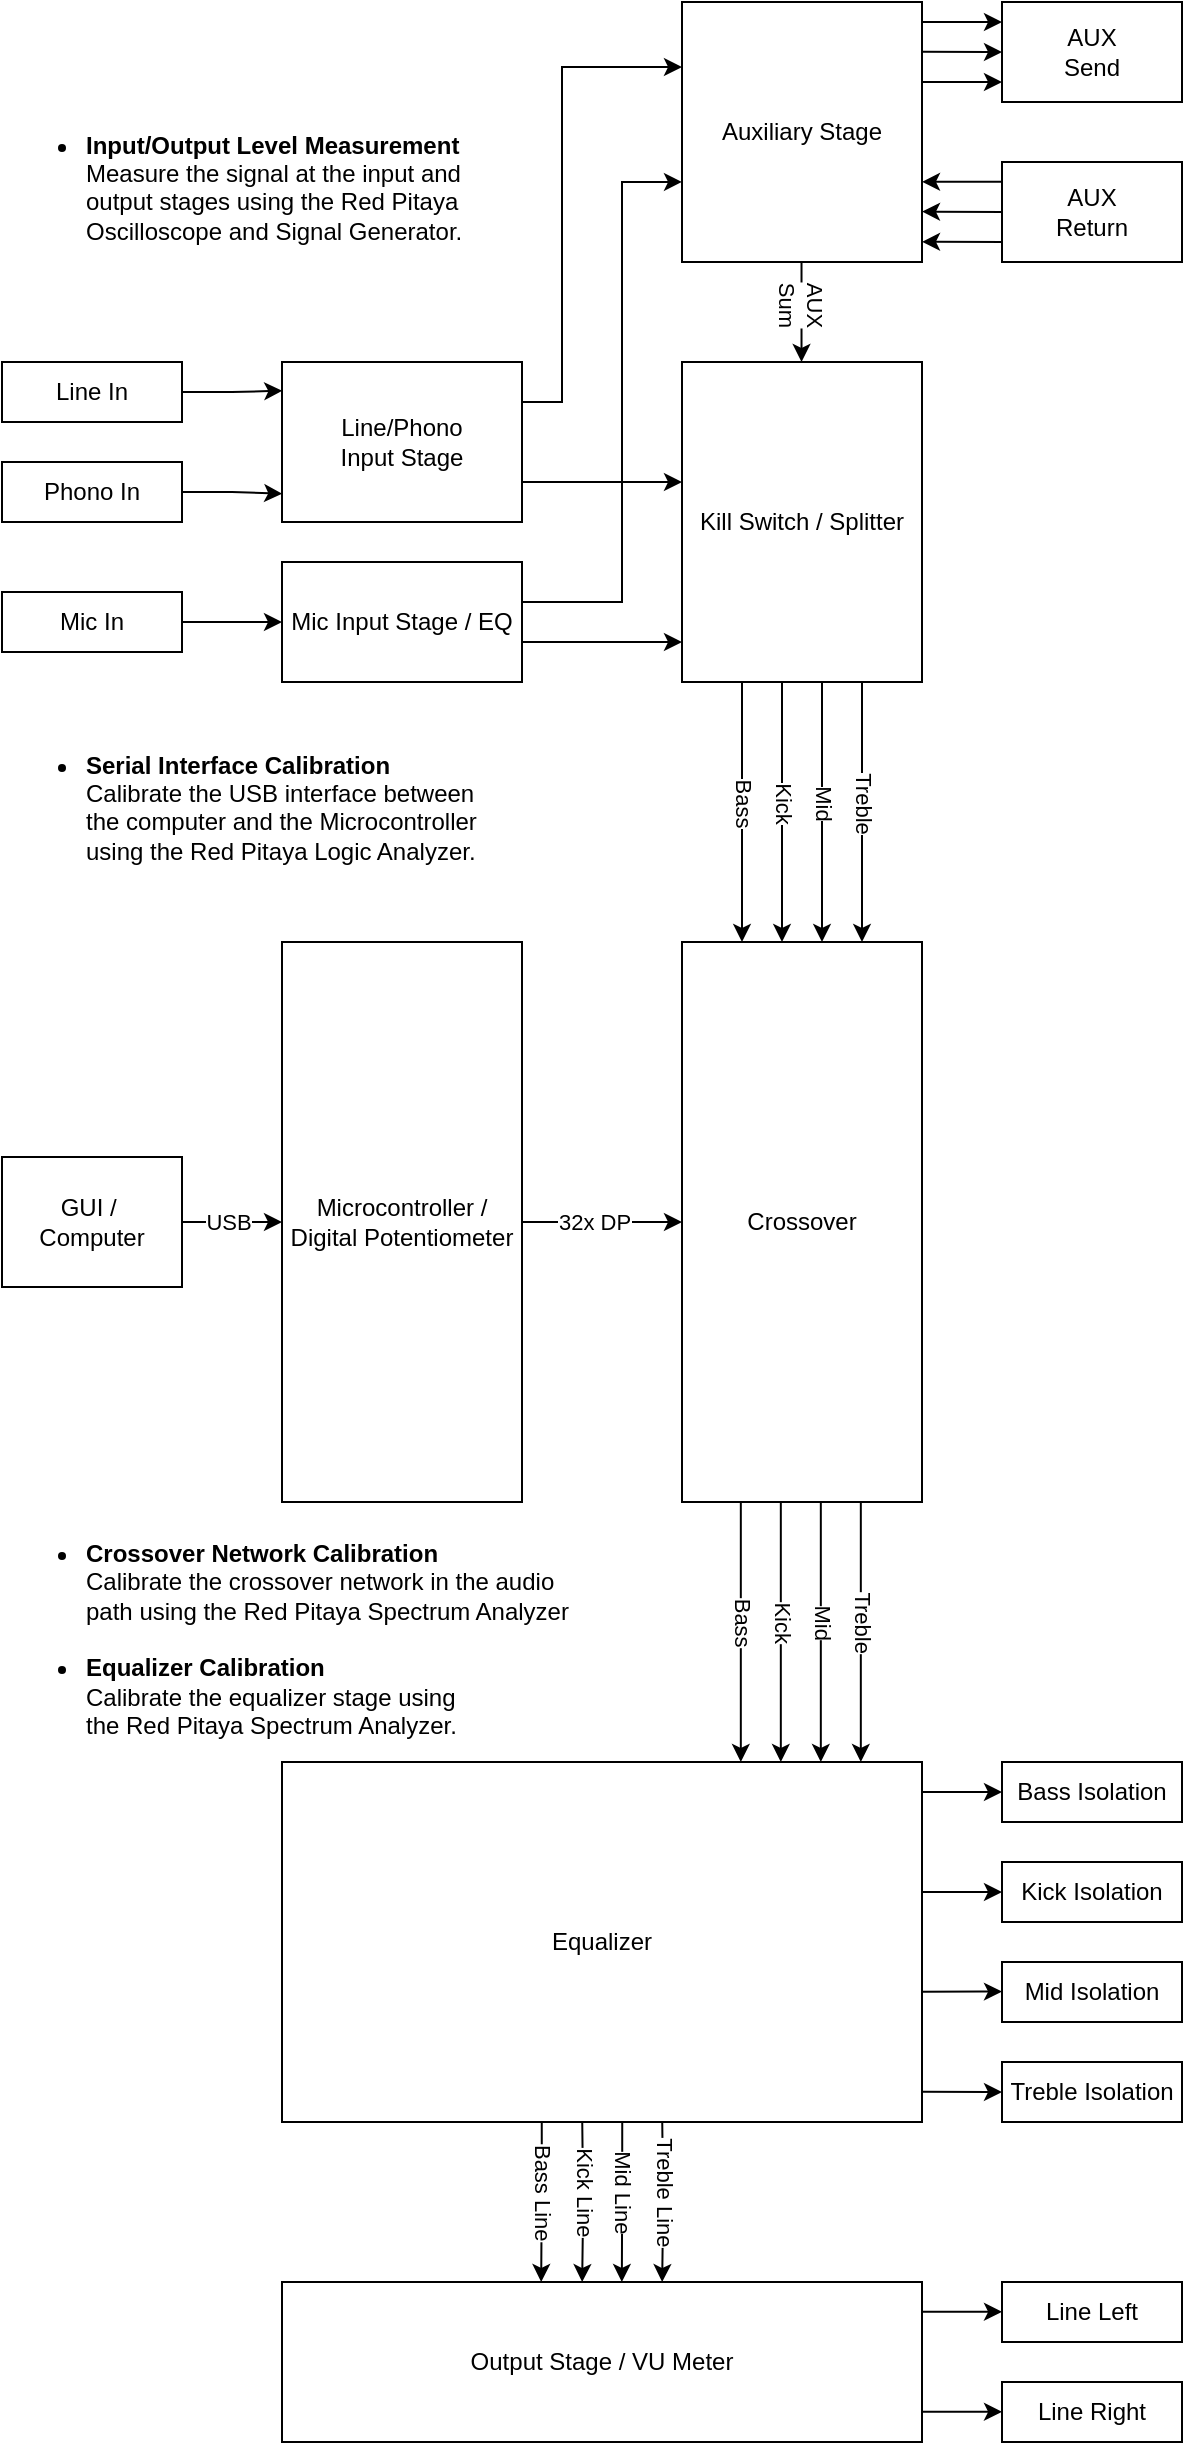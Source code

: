 <mxfile version="23.1.5" type="device">
  <diagram id="jxP2lz2wRCVgSaz3puim" name="Seite-1">
    <mxGraphModel dx="1434" dy="964" grid="1" gridSize="10" guides="1" tooltips="1" connect="1" arrows="1" fold="1" page="1" pageScale="1" pageWidth="827" pageHeight="1300" math="0" shadow="0">
      <root>
        <mxCell id="0" />
        <mxCell id="1" parent="0" />
        <mxCell id="EJfDLHVy8dq6VVgnGaEE-44" style="edgeStyle=orthogonalEdgeStyle;rounded=0;orthogonalLoop=1;jettySize=auto;html=1;exitX=1;exitY=0.25;exitDx=0;exitDy=0;entryX=0;entryY=0.25;entryDx=0;entryDy=0;" parent="1" source="u0j348jdfoMHpP_zHssR-1" target="EJfDLHVy8dq6VVgnGaEE-1" edge="1">
          <mxGeometry relative="1" as="geometry">
            <Array as="points">
              <mxPoint x="370" y="250" />
              <mxPoint x="370" y="82" />
            </Array>
          </mxGeometry>
        </mxCell>
        <mxCell id="u0j348jdfoMHpP_zHssR-1" value="Line/Phono &lt;br&gt;Input Stage" style="rounded=0;whiteSpace=wrap;html=1;" parent="1" vertex="1">
          <mxGeometry x="230" y="230" width="120" height="80" as="geometry" />
        </mxCell>
        <mxCell id="u0j348jdfoMHpP_zHssR-2" value="Line In" style="rounded=0;whiteSpace=wrap;html=1;" parent="1" vertex="1">
          <mxGeometry x="90" y="230" width="90" height="30" as="geometry" />
        </mxCell>
        <mxCell id="u0j348jdfoMHpP_zHssR-3" value="Phono In" style="rounded=0;whiteSpace=wrap;html=1;" parent="1" vertex="1">
          <mxGeometry x="90" y="280" width="90" height="30" as="geometry" />
        </mxCell>
        <mxCell id="u0j348jdfoMHpP_zHssR-13" style="edgeStyle=orthogonalEdgeStyle;rounded=0;orthogonalLoop=1;jettySize=auto;html=1;exitX=1;exitY=0.5;exitDx=0;exitDy=0;entryX=0;entryY=0.5;entryDx=0;entryDy=0;" parent="1" source="u0j348jdfoMHpP_zHssR-4" target="u0j348jdfoMHpP_zHssR-12" edge="1">
          <mxGeometry relative="1" as="geometry" />
        </mxCell>
        <mxCell id="u0j348jdfoMHpP_zHssR-4" value="Mic In" style="rounded=0;whiteSpace=wrap;html=1;" parent="1" vertex="1">
          <mxGeometry x="90" y="345" width="90" height="30" as="geometry" />
        </mxCell>
        <mxCell id="u0j348jdfoMHpP_zHssR-5" style="edgeStyle=orthogonalEdgeStyle;rounded=0;orthogonalLoop=1;jettySize=auto;html=1;exitX=0.5;exitY=1;exitDx=0;exitDy=0;" parent="1" source="u0j348jdfoMHpP_zHssR-1" target="u0j348jdfoMHpP_zHssR-1" edge="1">
          <mxGeometry relative="1" as="geometry" />
        </mxCell>
        <mxCell id="u0j348jdfoMHpP_zHssR-9" style="edgeStyle=orthogonalEdgeStyle;rounded=0;orthogonalLoop=1;jettySize=auto;html=1;exitX=0.5;exitY=1;exitDx=0;exitDy=0;" parent="1" source="u0j348jdfoMHpP_zHssR-1" target="u0j348jdfoMHpP_zHssR-1" edge="1">
          <mxGeometry relative="1" as="geometry" />
        </mxCell>
        <mxCell id="u0j348jdfoMHpP_zHssR-10" style="edgeStyle=orthogonalEdgeStyle;rounded=0;orthogonalLoop=1;jettySize=auto;html=1;exitX=1;exitY=0.5;exitDx=0;exitDy=0;entryX=0.001;entryY=0.18;entryDx=0;entryDy=0;entryPerimeter=0;" parent="1" source="u0j348jdfoMHpP_zHssR-2" target="u0j348jdfoMHpP_zHssR-1" edge="1">
          <mxGeometry relative="1" as="geometry" />
        </mxCell>
        <mxCell id="u0j348jdfoMHpP_zHssR-11" style="edgeStyle=orthogonalEdgeStyle;rounded=0;orthogonalLoop=1;jettySize=auto;html=1;exitX=1;exitY=0.5;exitDx=0;exitDy=0;entryX=0.001;entryY=0.823;entryDx=0;entryDy=0;entryPerimeter=0;" parent="1" source="u0j348jdfoMHpP_zHssR-3" target="u0j348jdfoMHpP_zHssR-1" edge="1">
          <mxGeometry relative="1" as="geometry" />
        </mxCell>
        <mxCell id="u0j348jdfoMHpP_zHssR-12" value="Mic Input Stage / EQ" style="rounded=0;whiteSpace=wrap;html=1;" parent="1" vertex="1">
          <mxGeometry x="230" y="330" width="120" height="60" as="geometry" />
        </mxCell>
        <mxCell id="u0j348jdfoMHpP_zHssR-14" value="Kill Switch / Splitter" style="rounded=0;whiteSpace=wrap;html=1;" parent="1" vertex="1">
          <mxGeometry x="430" y="230" width="120" height="160" as="geometry" />
        </mxCell>
        <mxCell id="u0j348jdfoMHpP_zHssR-17" value="Crossover" style="rounded=0;whiteSpace=wrap;html=1;" parent="1" vertex="1">
          <mxGeometry x="430" y="520" width="120" height="280" as="geometry" />
        </mxCell>
        <mxCell id="u0j348jdfoMHpP_zHssR-28" style="edgeStyle=orthogonalEdgeStyle;rounded=0;orthogonalLoop=1;jettySize=auto;html=1;exitX=1;exitY=0.5;exitDx=0;exitDy=0;entryX=0;entryY=0.5;entryDx=0;entryDy=0;" parent="1" source="u0j348jdfoMHpP_zHssR-20" target="u0j348jdfoMHpP_zHssR-17" edge="1">
          <mxGeometry relative="1" as="geometry" />
        </mxCell>
        <mxCell id="u0j348jdfoMHpP_zHssR-52" value="32x DP" style="edgeLabel;html=1;align=center;verticalAlign=middle;resizable=0;points=[];" parent="u0j348jdfoMHpP_zHssR-28" vertex="1" connectable="0">
          <mxGeometry x="-0.258" relative="1" as="geometry">
            <mxPoint x="6" as="offset" />
          </mxGeometry>
        </mxCell>
        <mxCell id="u0j348jdfoMHpP_zHssR-20" value="Microcontroller / &lt;br&gt;Digital Potentiometer" style="rounded=0;whiteSpace=wrap;html=1;" parent="1" vertex="1">
          <mxGeometry x="230" y="520" width="120" height="280" as="geometry" />
        </mxCell>
        <mxCell id="u0j348jdfoMHpP_zHssR-44" style="edgeStyle=orthogonalEdgeStyle;rounded=0;orthogonalLoop=1;jettySize=auto;html=1;exitX=0.5;exitY=1;exitDx=0;exitDy=0;entryX=0.75;entryY=0;entryDx=0;entryDy=0;" parent="1" edge="1">
          <mxGeometry relative="1" as="geometry">
            <mxPoint x="520" y="390" as="sourcePoint" />
            <mxPoint x="520" y="520" as="targetPoint" />
          </mxGeometry>
        </mxCell>
        <mxCell id="u0j348jdfoMHpP_zHssR-51" value="Treble" style="edgeLabel;html=1;align=center;verticalAlign=middle;resizable=0;points=[];rotation=90;fontSize=11;" parent="u0j348jdfoMHpP_zHssR-44" vertex="1" connectable="0">
          <mxGeometry x="-0.311" y="1" relative="1" as="geometry">
            <mxPoint y="15" as="offset" />
          </mxGeometry>
        </mxCell>
        <mxCell id="u0j348jdfoMHpP_zHssR-76" style="edgeStyle=orthogonalEdgeStyle;rounded=0;orthogonalLoop=1;jettySize=auto;html=1;entryX=0;entryY=0.5;entryDx=0;entryDy=0;" parent="1" source="u0j348jdfoMHpP_zHssR-59" target="u0j348jdfoMHpP_zHssR-70" edge="1">
          <mxGeometry relative="1" as="geometry">
            <Array as="points">
              <mxPoint x="560" y="945" />
              <mxPoint x="560" y="945" />
            </Array>
          </mxGeometry>
        </mxCell>
        <mxCell id="u0j348jdfoMHpP_zHssR-77" style="edgeStyle=orthogonalEdgeStyle;rounded=0;orthogonalLoop=1;jettySize=auto;html=1;exitX=1;exitY=0.5;exitDx=0;exitDy=0;entryX=0;entryY=0.5;entryDx=0;entryDy=0;" parent="1" source="u0j348jdfoMHpP_zHssR-59" target="u0j348jdfoMHpP_zHssR-71" edge="1">
          <mxGeometry relative="1" as="geometry">
            <Array as="points">
              <mxPoint x="550" y="995" />
            </Array>
          </mxGeometry>
        </mxCell>
        <mxCell id="u0j348jdfoMHpP_zHssR-59" value="Equalizer" style="rounded=0;whiteSpace=wrap;html=1;verticalAlign=middle;horizontal=1;" parent="1" vertex="1">
          <mxGeometry x="230" y="930" width="320" height="180" as="geometry" />
        </mxCell>
        <mxCell id="u0j348jdfoMHpP_zHssR-70" value="Bass&amp;nbsp;Isolation" style="rounded=0;whiteSpace=wrap;html=1;" parent="1" vertex="1">
          <mxGeometry x="590" y="930" width="90" height="30" as="geometry" />
        </mxCell>
        <mxCell id="u0j348jdfoMHpP_zHssR-71" value="Kick&amp;nbsp;Isolation" style="rounded=0;whiteSpace=wrap;html=1;" parent="1" vertex="1">
          <mxGeometry x="590" y="980" width="90" height="30" as="geometry" />
        </mxCell>
        <mxCell id="u0j348jdfoMHpP_zHssR-72" value="Mid&amp;nbsp;Isolation" style="rounded=0;whiteSpace=wrap;html=1;" parent="1" vertex="1">
          <mxGeometry x="590" y="1030" width="90" height="30" as="geometry" />
        </mxCell>
        <mxCell id="u0j348jdfoMHpP_zHssR-84" value="Treble&amp;nbsp;Isolation" style="rounded=0;whiteSpace=wrap;html=1;" parent="1" vertex="1">
          <mxGeometry x="590" y="1080" width="90" height="30" as="geometry" />
        </mxCell>
        <mxCell id="u0j348jdfoMHpP_zHssR-171" value="" style="endArrow=classic;html=1;rounded=0;exitX=1;exitY=0.638;exitDx=0;exitDy=0;exitPerimeter=0;" parent="1" source="u0j348jdfoMHpP_zHssR-59" edge="1">
          <mxGeometry width="50" height="50" relative="1" as="geometry">
            <mxPoint x="560.12" y="1045.17" as="sourcePoint" />
            <mxPoint x="590" y="1044.81" as="targetPoint" />
            <Array as="points">
              <mxPoint x="580" y="1044.81" />
            </Array>
          </mxGeometry>
        </mxCell>
        <mxCell id="u0j348jdfoMHpP_zHssR-172" value="" style="endArrow=classic;html=1;rounded=0;exitX=1.001;exitY=0.412;exitDx=0;exitDy=0;exitPerimeter=0;entryX=0;entryY=0.5;entryDx=0;entryDy=0;" parent="1" target="u0j348jdfoMHpP_zHssR-84" edge="1">
          <mxGeometry width="50" height="50" relative="1" as="geometry">
            <mxPoint x="550" y="1094.92" as="sourcePoint" />
            <mxPoint x="580" y="1094.92" as="targetPoint" />
          </mxGeometry>
        </mxCell>
        <mxCell id="u0j348jdfoMHpP_zHssR-180" style="edgeStyle=orthogonalEdgeStyle;rounded=0;orthogonalLoop=1;jettySize=auto;html=1;entryX=0.405;entryY=0;entryDx=0;entryDy=0;entryPerimeter=0;" parent="1" target="u0j348jdfoMHpP_zHssR-203" edge="1">
          <mxGeometry relative="1" as="geometry">
            <mxPoint x="359.88" y="1110" as="sourcePoint" />
            <mxPoint x="359.64" y="1179.46" as="targetPoint" />
            <Array as="points">
              <mxPoint x="360" y="1140" />
              <mxPoint x="360" y="1140" />
            </Array>
          </mxGeometry>
        </mxCell>
        <mxCell id="u0j348jdfoMHpP_zHssR-186" value="Bass Line" style="edgeLabel;html=1;align=center;verticalAlign=middle;resizable=0;points=[];rotation=90;" parent="u0j348jdfoMHpP_zHssR-180" vertex="1" connectable="0">
          <mxGeometry x="-0.135" y="1" relative="1" as="geometry">
            <mxPoint as="offset" />
          </mxGeometry>
        </mxCell>
        <mxCell id="u0j348jdfoMHpP_zHssR-188" style="edgeStyle=orthogonalEdgeStyle;rounded=0;orthogonalLoop=1;jettySize=auto;html=1;entryX=0.469;entryY=0;entryDx=0;entryDy=0;entryPerimeter=0;" parent="1" target="u0j348jdfoMHpP_zHssR-203" edge="1">
          <mxGeometry relative="1" as="geometry">
            <mxPoint x="380.12" y="1110" as="sourcePoint" />
            <mxPoint x="379.88" y="1179.46" as="targetPoint" />
            <Array as="points" />
          </mxGeometry>
        </mxCell>
        <mxCell id="u0j348jdfoMHpP_zHssR-189" value="Kick Line" style="edgeLabel;html=1;align=center;verticalAlign=middle;resizable=0;points=[];rotation=90;" parent="u0j348jdfoMHpP_zHssR-188" vertex="1" connectable="0">
          <mxGeometry x="-0.135" y="1" relative="1" as="geometry">
            <mxPoint as="offset" />
          </mxGeometry>
        </mxCell>
        <mxCell id="u0j348jdfoMHpP_zHssR-190" style="edgeStyle=orthogonalEdgeStyle;rounded=0;orthogonalLoop=1;jettySize=auto;html=1;entryX=0.531;entryY=0;entryDx=0;entryDy=0;entryPerimeter=0;" parent="1" target="u0j348jdfoMHpP_zHssR-203" edge="1">
          <mxGeometry relative="1" as="geometry">
            <mxPoint x="400.12" y="1110" as="sourcePoint" />
            <mxPoint x="399.88" y="1179.46" as="targetPoint" />
            <Array as="points">
              <mxPoint x="400" y="1140" />
              <mxPoint x="400" y="1140" />
            </Array>
          </mxGeometry>
        </mxCell>
        <mxCell id="u0j348jdfoMHpP_zHssR-191" value="Mid&amp;nbsp;Line" style="edgeLabel;html=1;align=center;verticalAlign=middle;resizable=0;points=[];rotation=90;" parent="u0j348jdfoMHpP_zHssR-190" vertex="1" connectable="0">
          <mxGeometry x="-0.135" y="1" relative="1" as="geometry">
            <mxPoint as="offset" />
          </mxGeometry>
        </mxCell>
        <mxCell id="u0j348jdfoMHpP_zHssR-193" style="edgeStyle=orthogonalEdgeStyle;rounded=0;orthogonalLoop=1;jettySize=auto;html=1;entryX=0.594;entryY=0;entryDx=0;entryDy=0;entryPerimeter=0;" parent="1" target="u0j348jdfoMHpP_zHssR-203" edge="1">
          <mxGeometry relative="1" as="geometry">
            <mxPoint x="420.12" y="1110" as="sourcePoint" />
            <mxPoint x="419.88" y="1179.46" as="targetPoint" />
            <Array as="points" />
          </mxGeometry>
        </mxCell>
        <mxCell id="u0j348jdfoMHpP_zHssR-194" value="Treble Line" style="edgeLabel;html=1;align=center;verticalAlign=middle;resizable=0;points=[];rotation=90;" parent="u0j348jdfoMHpP_zHssR-193" vertex="1" connectable="0">
          <mxGeometry x="-0.135" y="1" relative="1" as="geometry">
            <mxPoint as="offset" />
          </mxGeometry>
        </mxCell>
        <mxCell id="u0j348jdfoMHpP_zHssR-203" value="Output Stage / VU Meter" style="rounded=0;whiteSpace=wrap;html=1;verticalAlign=middle;horizontal=1;" parent="1" vertex="1">
          <mxGeometry x="230" y="1190" width="320" height="80" as="geometry" />
        </mxCell>
        <mxCell id="u0j348jdfoMHpP_zHssR-206" value="Line Left" style="rounded=0;whiteSpace=wrap;html=1;" parent="1" vertex="1">
          <mxGeometry x="590" y="1190" width="90" height="30" as="geometry" />
        </mxCell>
        <mxCell id="u0j348jdfoMHpP_zHssR-207" value="Line Right" style="rounded=0;whiteSpace=wrap;html=1;" parent="1" vertex="1">
          <mxGeometry x="590" y="1240" width="90" height="30" as="geometry" />
        </mxCell>
        <mxCell id="EJfDLHVy8dq6VVgnGaEE-1" value="Auxiliary Stage" style="rounded=0;whiteSpace=wrap;html=1;" parent="1" vertex="1">
          <mxGeometry x="430" y="50" width="120" height="130" as="geometry" />
        </mxCell>
        <mxCell id="EJfDLHVy8dq6VVgnGaEE-18" style="edgeStyle=orthogonalEdgeStyle;rounded=0;orthogonalLoop=1;jettySize=auto;html=1;exitX=0.5;exitY=1;exitDx=0;exitDy=0;entryX=0.5;entryY=0;entryDx=0;entryDy=0;" parent="1" edge="1">
          <mxGeometry relative="1" as="geometry">
            <mxPoint x="489.76" y="180" as="sourcePoint" />
            <mxPoint x="489.76" y="230" as="targetPoint" />
          </mxGeometry>
        </mxCell>
        <mxCell id="EJfDLHVy8dq6VVgnGaEE-19" value="AUX&lt;div&gt;Sum&lt;/div&gt;" style="edgeLabel;html=1;align=center;verticalAlign=middle;resizable=0;points=[];rotation=90;fontSize=11;" parent="EJfDLHVy8dq6VVgnGaEE-18" vertex="1" connectable="0">
          <mxGeometry x="-0.187" relative="1" as="geometry">
            <mxPoint as="offset" />
          </mxGeometry>
        </mxCell>
        <mxCell id="EJfDLHVy8dq6VVgnGaEE-20" value="AUX&lt;br&gt;Send" style="rounded=0;whiteSpace=wrap;html=1;" parent="1" vertex="1">
          <mxGeometry x="590" y="50" width="90" height="50" as="geometry" />
        </mxCell>
        <mxCell id="EJfDLHVy8dq6VVgnGaEE-25" value="" style="endArrow=classic;html=1;rounded=0;exitX=1.002;exitY=0.308;exitDx=0;exitDy=0;exitPerimeter=0;entryX=0;entryY=0.5;entryDx=0;entryDy=0;" parent="1" target="EJfDLHVy8dq6VVgnGaEE-20" edge="1">
          <mxGeometry width="50" height="50" relative="1" as="geometry">
            <mxPoint x="550" y="74.92" as="sourcePoint" />
            <mxPoint x="580" y="74.92" as="targetPoint" />
          </mxGeometry>
        </mxCell>
        <mxCell id="EJfDLHVy8dq6VVgnGaEE-26" value="" style="endArrow=classic;html=1;rounded=0;exitX=1.002;exitY=0.308;exitDx=0;exitDy=0;exitPerimeter=0;entryX=0;entryY=0.2;entryDx=0;entryDy=0;entryPerimeter=0;" parent="1" target="EJfDLHVy8dq6VVgnGaEE-20" edge="1">
          <mxGeometry width="50" height="50" relative="1" as="geometry">
            <mxPoint x="550" y="60.0" as="sourcePoint" />
            <mxPoint x="580" y="60" as="targetPoint" />
          </mxGeometry>
        </mxCell>
        <mxCell id="EJfDLHVy8dq6VVgnGaEE-27" value="" style="endArrow=classic;html=1;rounded=0;exitX=1.002;exitY=0.308;exitDx=0;exitDy=0;exitPerimeter=0;entryX=0;entryY=0.8;entryDx=0;entryDy=0;entryPerimeter=0;" parent="1" target="EJfDLHVy8dq6VVgnGaEE-20" edge="1">
          <mxGeometry width="50" height="50" relative="1" as="geometry">
            <mxPoint x="550" y="90" as="sourcePoint" />
            <mxPoint x="580" y="90" as="targetPoint" />
          </mxGeometry>
        </mxCell>
        <mxCell id="EJfDLHVy8dq6VVgnGaEE-28" value="AUX&lt;br&gt;Return" style="rounded=0;whiteSpace=wrap;html=1;" parent="1" vertex="1">
          <mxGeometry x="590" y="130" width="90" height="50" as="geometry" />
        </mxCell>
        <mxCell id="EJfDLHVy8dq6VVgnGaEE-29" value="" style="endArrow=classic;html=1;rounded=0;exitX=0;exitY=0.5;exitDx=0;exitDy=0;entryX=0;entryY=1;entryDx=0;entryDy=0;" parent="1" source="EJfDLHVy8dq6VVgnGaEE-28" edge="1">
          <mxGeometry width="50" height="50" relative="1" as="geometry">
            <mxPoint x="580" y="154.81" as="sourcePoint" />
            <mxPoint x="550" y="154.81" as="targetPoint" />
          </mxGeometry>
        </mxCell>
        <mxCell id="EJfDLHVy8dq6VVgnGaEE-30" value="" style="endArrow=classic;html=1;rounded=0;exitX=0;exitY=0.198;exitDx=0;exitDy=0;exitPerimeter=0;entryX=0;entryY=1;entryDx=0;entryDy=0;" parent="1" source="EJfDLHVy8dq6VVgnGaEE-28" edge="1">
          <mxGeometry width="50" height="50" relative="1" as="geometry">
            <mxPoint x="580" y="139.89" as="sourcePoint" />
            <mxPoint x="550" y="139.89" as="targetPoint" />
          </mxGeometry>
        </mxCell>
        <mxCell id="EJfDLHVy8dq6VVgnGaEE-31" value="" style="endArrow=classic;html=1;rounded=0;exitX=0;exitY=0.8;exitDx=0;exitDy=0;exitPerimeter=0;entryX=0;entryY=1;entryDx=0;entryDy=0;" parent="1" source="EJfDLHVy8dq6VVgnGaEE-28" edge="1">
          <mxGeometry width="50" height="50" relative="1" as="geometry">
            <mxPoint x="580" y="169.89" as="sourcePoint" />
            <mxPoint x="550" y="169.89" as="targetPoint" />
          </mxGeometry>
        </mxCell>
        <mxCell id="EJfDLHVy8dq6VVgnGaEE-42" value="" style="endArrow=classic;html=1;rounded=0;entryX=0;entryY=0.435;entryDx=0;entryDy=0;entryPerimeter=0;exitX=1;exitY=0.869;exitDx=0;exitDy=0;exitPerimeter=0;" parent="1" edge="1">
          <mxGeometry width="50" height="50" relative="1" as="geometry">
            <mxPoint x="350" y="370" as="sourcePoint" />
            <mxPoint x="430" y="370" as="targetPoint" />
          </mxGeometry>
        </mxCell>
        <mxCell id="EJfDLHVy8dq6VVgnGaEE-43" value="" style="endArrow=classic;html=1;rounded=0;entryX=0;entryY=0.435;entryDx=0;entryDy=0;entryPerimeter=0;exitX=1;exitY=0.869;exitDx=0;exitDy=0;exitPerimeter=0;" parent="1" edge="1">
          <mxGeometry width="50" height="50" relative="1" as="geometry">
            <mxPoint x="350" y="290" as="sourcePoint" />
            <mxPoint x="430" y="290" as="targetPoint" />
          </mxGeometry>
        </mxCell>
        <mxCell id="EJfDLHVy8dq6VVgnGaEE-45" style="edgeStyle=orthogonalEdgeStyle;rounded=0;orthogonalLoop=1;jettySize=auto;html=1;exitX=1;exitY=0.25;exitDx=0;exitDy=0;entryX=0;entryY=0.692;entryDx=0;entryDy=0;entryPerimeter=0;" parent="1" source="u0j348jdfoMHpP_zHssR-12" target="EJfDLHVy8dq6VVgnGaEE-1" edge="1">
          <mxGeometry relative="1" as="geometry">
            <Array as="points">
              <mxPoint x="350" y="350" />
              <mxPoint x="400" y="350" />
              <mxPoint x="400" y="140" />
            </Array>
          </mxGeometry>
        </mxCell>
        <mxCell id="gGnI4rr4556b_yqHNYFl-7" style="edgeStyle=orthogonalEdgeStyle;rounded=0;orthogonalLoop=1;jettySize=auto;html=1;exitX=1;exitY=0.5;exitDx=0;exitDy=0;entryX=0;entryY=0.5;entryDx=0;entryDy=0;" parent="1" source="gGnI4rr4556b_yqHNYFl-8" edge="1">
          <mxGeometry relative="1" as="geometry">
            <mxPoint x="230" y="660" as="targetPoint" />
          </mxGeometry>
        </mxCell>
        <mxCell id="gGnI4rr4556b_yqHNYFl-9" value="USB" style="edgeLabel;html=1;align=center;verticalAlign=middle;resizable=0;points=[];" parent="gGnI4rr4556b_yqHNYFl-7" vertex="1" connectable="0">
          <mxGeometry x="-0.082" y="2" relative="1" as="geometry">
            <mxPoint y="2" as="offset" />
          </mxGeometry>
        </mxCell>
        <mxCell id="gGnI4rr4556b_yqHNYFl-8" value="GUI /&amp;nbsp;&lt;br&gt;Computer" style="rounded=0;whiteSpace=wrap;html=1;" parent="1" vertex="1">
          <mxGeometry x="90" y="627.5" width="90" height="65" as="geometry" />
        </mxCell>
        <mxCell id="gGnI4rr4556b_yqHNYFl-11" value="" style="endArrow=classic;html=1;rounded=0;exitX=1.001;exitY=0.412;exitDx=0;exitDy=0;exitPerimeter=0;entryX=0;entryY=0.5;entryDx=0;entryDy=0;" parent="1" edge="1">
          <mxGeometry width="50" height="50" relative="1" as="geometry">
            <mxPoint x="550" y="1204.85" as="sourcePoint" />
            <mxPoint x="590" y="1204.93" as="targetPoint" />
          </mxGeometry>
        </mxCell>
        <mxCell id="gGnI4rr4556b_yqHNYFl-12" value="" style="endArrow=classic;html=1;rounded=0;exitX=1.001;exitY=0.412;exitDx=0;exitDy=0;exitPerimeter=0;entryX=0;entryY=0.5;entryDx=0;entryDy=0;" parent="1" edge="1">
          <mxGeometry width="50" height="50" relative="1" as="geometry">
            <mxPoint x="550" y="1254.85" as="sourcePoint" />
            <mxPoint x="590" y="1254.93" as="targetPoint" />
          </mxGeometry>
        </mxCell>
        <mxCell id="gGnI4rr4556b_yqHNYFl-15" value="&lt;ul&gt;&lt;li&gt;&lt;b&gt;Input/Output Level Measurement &lt;/b&gt;Measure the signal at the input and output stages using the Red Pitaya Oscilloscope and Signal Generator.&lt;/li&gt;&lt;/ul&gt;" style="text;strokeColor=none;fillColor=none;html=1;whiteSpace=wrap;verticalAlign=middle;overflow=hidden;" parent="1" vertex="1">
          <mxGeometry x="90" y="100" width="265" height="80" as="geometry" />
        </mxCell>
        <mxCell id="gGnI4rr4556b_yqHNYFl-16" value="&lt;ul&gt;&lt;li&gt;&lt;b&gt;Serial Interface Calibration&lt;/b&gt;&lt;br&gt;Calibrate the USB interface between the computer and the Microcontroller using the Red Pitaya Logic Analyzer.&lt;br&gt;&lt;/li&gt;&lt;/ul&gt;" style="text;strokeColor=none;fillColor=none;html=1;whiteSpace=wrap;verticalAlign=middle;overflow=hidden;" parent="1" vertex="1">
          <mxGeometry x="90" y="410" width="250" height="80" as="geometry" />
        </mxCell>
        <mxCell id="gGnI4rr4556b_yqHNYFl-17" style="edgeStyle=orthogonalEdgeStyle;rounded=0;orthogonalLoop=1;jettySize=auto;html=1;exitX=0.5;exitY=1;exitDx=0;exitDy=0;entryX=0.75;entryY=0;entryDx=0;entryDy=0;" parent="1" edge="1">
          <mxGeometry relative="1" as="geometry">
            <mxPoint x="500" y="390" as="sourcePoint" />
            <mxPoint x="500" y="520" as="targetPoint" />
          </mxGeometry>
        </mxCell>
        <mxCell id="gGnI4rr4556b_yqHNYFl-18" value="Mid" style="edgeLabel;html=1;align=center;verticalAlign=middle;resizable=0;points=[];rotation=90;fontSize=11;" parent="gGnI4rr4556b_yqHNYFl-17" vertex="1" connectable="0">
          <mxGeometry x="-0.311" y="1" relative="1" as="geometry">
            <mxPoint y="15" as="offset" />
          </mxGeometry>
        </mxCell>
        <mxCell id="gGnI4rr4556b_yqHNYFl-19" style="edgeStyle=orthogonalEdgeStyle;rounded=0;orthogonalLoop=1;jettySize=auto;html=1;exitX=0.5;exitY=1;exitDx=0;exitDy=0;entryX=0.75;entryY=0;entryDx=0;entryDy=0;" parent="1" edge="1">
          <mxGeometry relative="1" as="geometry">
            <mxPoint x="480" y="390" as="sourcePoint" />
            <mxPoint x="480" y="520" as="targetPoint" />
          </mxGeometry>
        </mxCell>
        <mxCell id="gGnI4rr4556b_yqHNYFl-20" value="Kick" style="edgeLabel;html=1;align=center;verticalAlign=middle;resizable=0;points=[];rotation=90;fontSize=11;" parent="gGnI4rr4556b_yqHNYFl-19" vertex="1" connectable="0">
          <mxGeometry x="-0.311" y="1" relative="1" as="geometry">
            <mxPoint y="15" as="offset" />
          </mxGeometry>
        </mxCell>
        <mxCell id="gGnI4rr4556b_yqHNYFl-21" style="edgeStyle=orthogonalEdgeStyle;rounded=0;orthogonalLoop=1;jettySize=auto;html=1;exitX=0.5;exitY=1;exitDx=0;exitDy=0;entryX=0.75;entryY=0;entryDx=0;entryDy=0;" parent="1" edge="1">
          <mxGeometry relative="1" as="geometry">
            <mxPoint x="460" y="390" as="sourcePoint" />
            <mxPoint x="460" y="520" as="targetPoint" />
          </mxGeometry>
        </mxCell>
        <mxCell id="gGnI4rr4556b_yqHNYFl-22" value="Bass" style="edgeLabel;html=1;align=center;verticalAlign=middle;resizable=0;points=[];rotation=90;fontSize=11;" parent="gGnI4rr4556b_yqHNYFl-21" vertex="1" connectable="0">
          <mxGeometry x="-0.311" y="1" relative="1" as="geometry">
            <mxPoint y="15" as="offset" />
          </mxGeometry>
        </mxCell>
        <mxCell id="gGnI4rr4556b_yqHNYFl-32" style="edgeStyle=orthogonalEdgeStyle;rounded=0;orthogonalLoop=1;jettySize=auto;html=1;exitX=0.5;exitY=1;exitDx=0;exitDy=0;entryX=0.75;entryY=0;entryDx=0;entryDy=0;" parent="1" edge="1">
          <mxGeometry relative="1" as="geometry">
            <mxPoint x="519.41" y="800" as="sourcePoint" />
            <mxPoint x="519.41" y="930" as="targetPoint" />
          </mxGeometry>
        </mxCell>
        <mxCell id="gGnI4rr4556b_yqHNYFl-33" value="Treble" style="edgeLabel;html=1;align=center;verticalAlign=middle;resizable=0;points=[];rotation=90;fontSize=11;" parent="gGnI4rr4556b_yqHNYFl-32" vertex="1" connectable="0">
          <mxGeometry x="-0.311" y="1" relative="1" as="geometry">
            <mxPoint y="15" as="offset" />
          </mxGeometry>
        </mxCell>
        <mxCell id="gGnI4rr4556b_yqHNYFl-34" style="edgeStyle=orthogonalEdgeStyle;rounded=0;orthogonalLoop=1;jettySize=auto;html=1;exitX=0.5;exitY=1;exitDx=0;exitDy=0;entryX=0.75;entryY=0;entryDx=0;entryDy=0;" parent="1" edge="1">
          <mxGeometry relative="1" as="geometry">
            <mxPoint x="499.41" y="800" as="sourcePoint" />
            <mxPoint x="499.41" y="930" as="targetPoint" />
          </mxGeometry>
        </mxCell>
        <mxCell id="gGnI4rr4556b_yqHNYFl-35" value="Mid" style="edgeLabel;html=1;align=center;verticalAlign=middle;resizable=0;points=[];rotation=90;fontSize=11;" parent="gGnI4rr4556b_yqHNYFl-34" vertex="1" connectable="0">
          <mxGeometry x="-0.311" y="1" relative="1" as="geometry">
            <mxPoint y="15" as="offset" />
          </mxGeometry>
        </mxCell>
        <mxCell id="gGnI4rr4556b_yqHNYFl-36" style="edgeStyle=orthogonalEdgeStyle;rounded=0;orthogonalLoop=1;jettySize=auto;html=1;exitX=0.5;exitY=1;exitDx=0;exitDy=0;entryX=0.75;entryY=0;entryDx=0;entryDy=0;" parent="1" edge="1">
          <mxGeometry relative="1" as="geometry">
            <mxPoint x="479.41" y="800" as="sourcePoint" />
            <mxPoint x="479.41" y="930" as="targetPoint" />
          </mxGeometry>
        </mxCell>
        <mxCell id="gGnI4rr4556b_yqHNYFl-37" value="Kick" style="edgeLabel;html=1;align=center;verticalAlign=middle;resizable=0;points=[];rotation=90;fontSize=11;" parent="gGnI4rr4556b_yqHNYFl-36" vertex="1" connectable="0">
          <mxGeometry x="-0.311" y="1" relative="1" as="geometry">
            <mxPoint y="15" as="offset" />
          </mxGeometry>
        </mxCell>
        <mxCell id="gGnI4rr4556b_yqHNYFl-38" style="edgeStyle=orthogonalEdgeStyle;rounded=0;orthogonalLoop=1;jettySize=auto;html=1;exitX=0.5;exitY=1;exitDx=0;exitDy=0;entryX=0.75;entryY=0;entryDx=0;entryDy=0;" parent="1" edge="1">
          <mxGeometry relative="1" as="geometry">
            <mxPoint x="459.41" y="800" as="sourcePoint" />
            <mxPoint x="459.41" y="930" as="targetPoint" />
          </mxGeometry>
        </mxCell>
        <mxCell id="gGnI4rr4556b_yqHNYFl-39" value="Bass" style="edgeLabel;html=1;align=center;verticalAlign=middle;resizable=0;points=[];rotation=90;fontSize=11;" parent="gGnI4rr4556b_yqHNYFl-38" vertex="1" connectable="0">
          <mxGeometry x="-0.311" y="1" relative="1" as="geometry">
            <mxPoint y="15" as="offset" />
          </mxGeometry>
        </mxCell>
        <mxCell id="gGnI4rr4556b_yqHNYFl-40" value="&lt;div&gt;&lt;br&gt;&lt;/div&gt;&lt;ul&gt;&lt;li&gt;&lt;b&gt;Crossover Network Calibration&lt;/b&gt;&lt;br&gt;Calibrate the crossover network in the audio path using the Red Pitaya Spectrum Analyzer&lt;br&gt;&lt;br&gt;&lt;/li&gt;&lt;li&gt;&lt;b&gt;Equalizer Calibration&lt;/b&gt;&lt;br&gt;Calibrate the equalizer stage using&lt;br&gt;the Red Pitaya Spectrum Analyzer.&lt;/li&gt;&lt;/ul&gt;" style="text;strokeColor=none;fillColor=none;html=1;whiteSpace=wrap;verticalAlign=middle;overflow=hidden;" parent="1" vertex="1">
          <mxGeometry x="90" y="790" width="300" height="140" as="geometry" />
        </mxCell>
      </root>
    </mxGraphModel>
  </diagram>
</mxfile>
